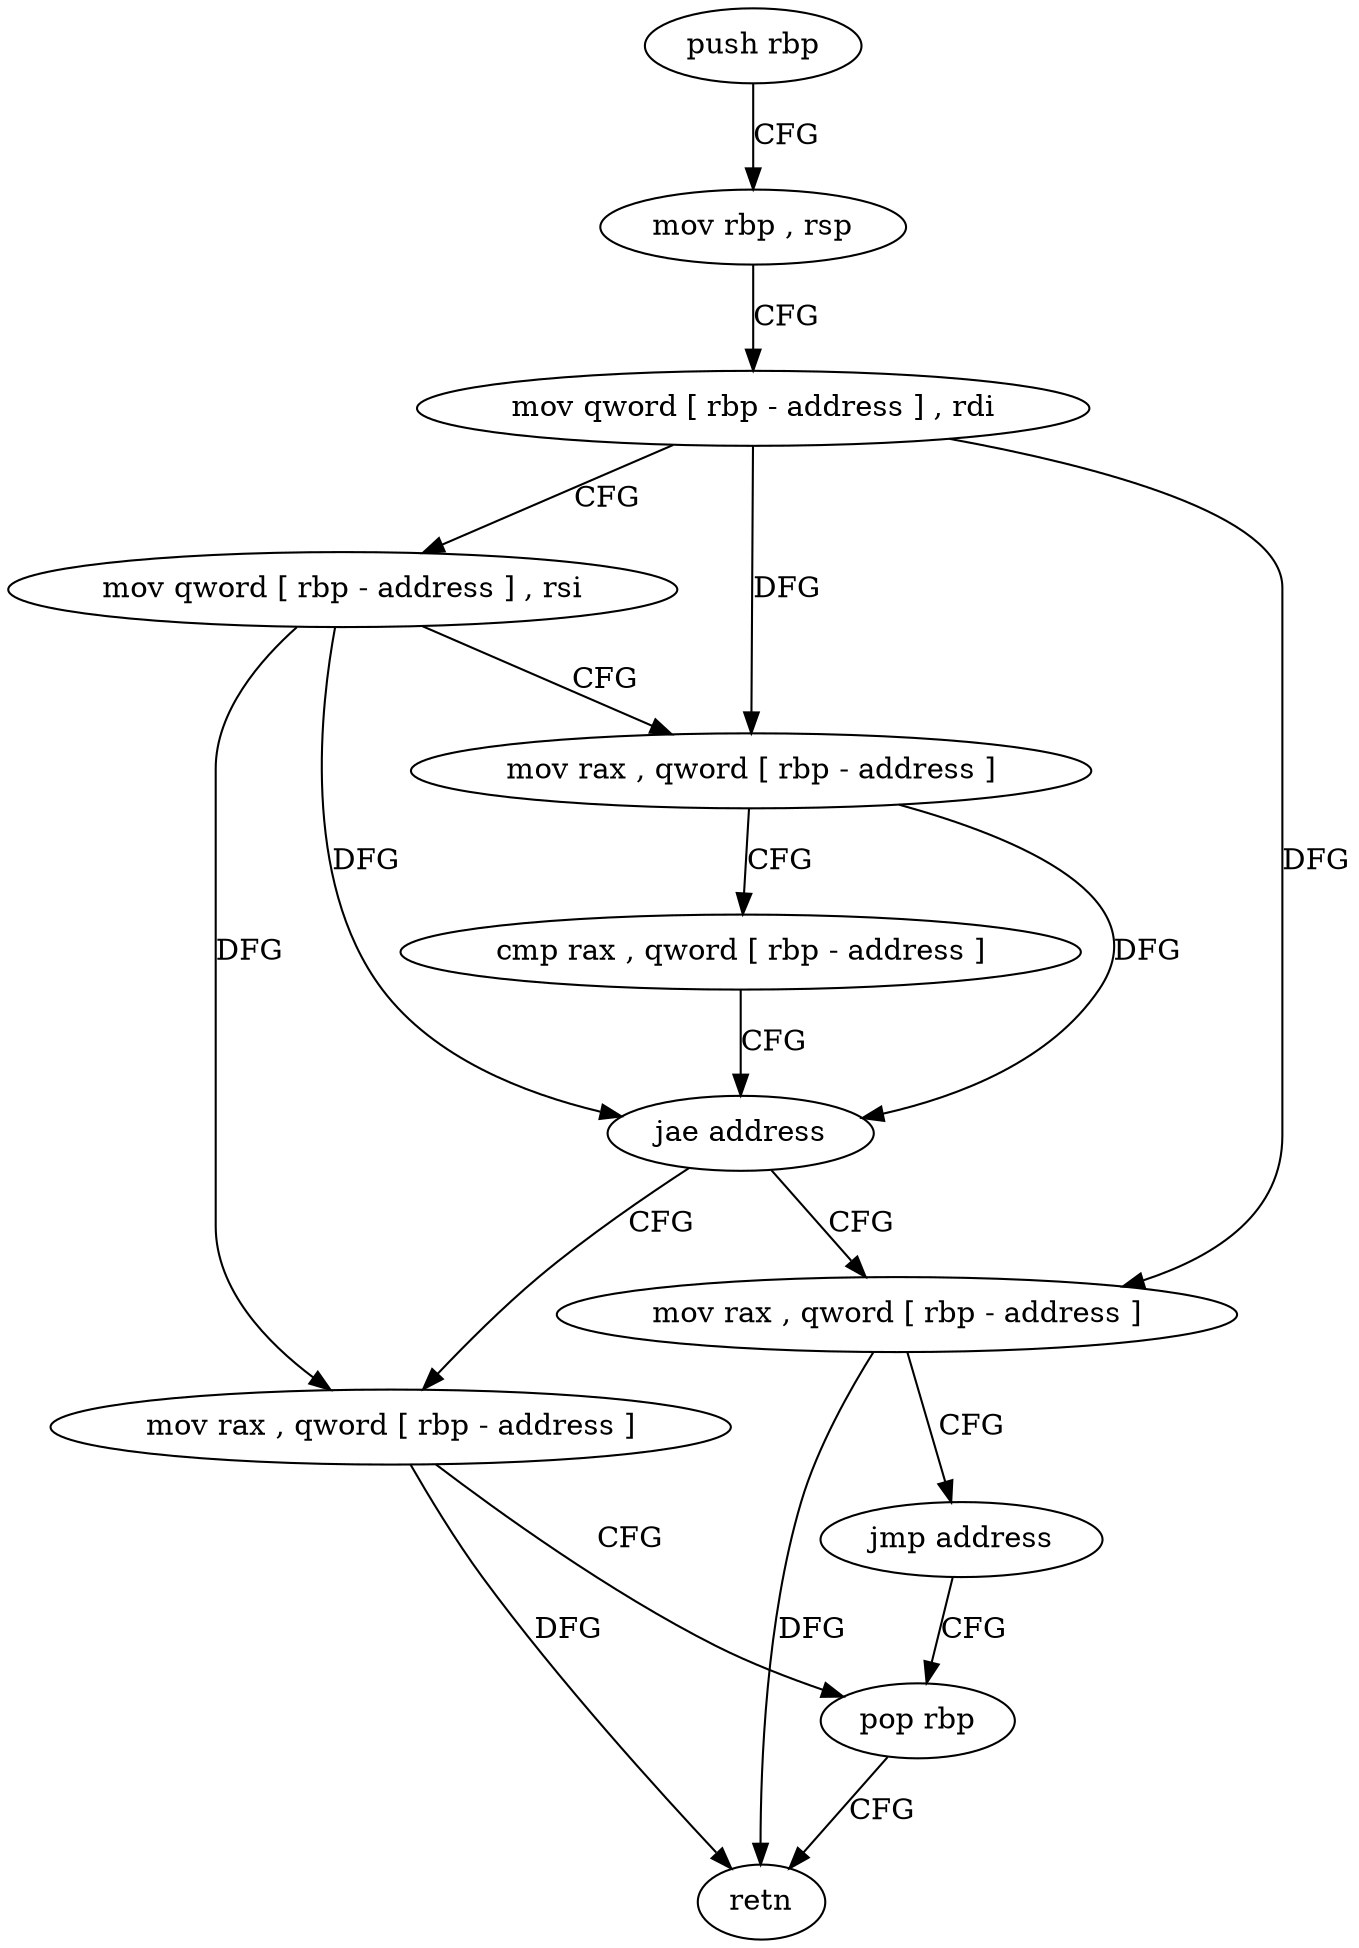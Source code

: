 digraph "func" {
"4203560" [label = "push rbp" ]
"4203561" [label = "mov rbp , rsp" ]
"4203564" [label = "mov qword [ rbp - address ] , rdi" ]
"4203568" [label = "mov qword [ rbp - address ] , rsi" ]
"4203572" [label = "mov rax , qword [ rbp - address ]" ]
"4203576" [label = "cmp rax , qword [ rbp - address ]" ]
"4203580" [label = "jae address" ]
"4203588" [label = "mov rax , qword [ rbp - address ]" ]
"4203582" [label = "mov rax , qword [ rbp - address ]" ]
"4203592" [label = "pop rbp" ]
"4203586" [label = "jmp address" ]
"4203593" [label = "retn" ]
"4203560" -> "4203561" [ label = "CFG" ]
"4203561" -> "4203564" [ label = "CFG" ]
"4203564" -> "4203568" [ label = "CFG" ]
"4203564" -> "4203572" [ label = "DFG" ]
"4203564" -> "4203582" [ label = "DFG" ]
"4203568" -> "4203572" [ label = "CFG" ]
"4203568" -> "4203580" [ label = "DFG" ]
"4203568" -> "4203588" [ label = "DFG" ]
"4203572" -> "4203576" [ label = "CFG" ]
"4203572" -> "4203580" [ label = "DFG" ]
"4203576" -> "4203580" [ label = "CFG" ]
"4203580" -> "4203588" [ label = "CFG" ]
"4203580" -> "4203582" [ label = "CFG" ]
"4203588" -> "4203592" [ label = "CFG" ]
"4203588" -> "4203593" [ label = "DFG" ]
"4203582" -> "4203586" [ label = "CFG" ]
"4203582" -> "4203593" [ label = "DFG" ]
"4203592" -> "4203593" [ label = "CFG" ]
"4203586" -> "4203592" [ label = "CFG" ]
}
